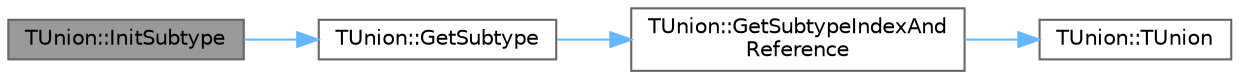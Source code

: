 digraph "TUnion::InitSubtype"
{
 // INTERACTIVE_SVG=YES
 // LATEX_PDF_SIZE
  bgcolor="transparent";
  edge [fontname=Helvetica,fontsize=10,labelfontname=Helvetica,labelfontsize=10];
  node [fontname=Helvetica,fontsize=10,shape=box,height=0.2,width=0.4];
  rankdir="LR";
  Node1 [id="Node000001",label="TUnion::InitSubtype",height=0.2,width=0.4,color="gray40", fillcolor="grey60", style="filled", fontcolor="black",tooltip="Sets the union's value to a default value of the given subtype."];
  Node1 -> Node2 [id="edge1_Node000001_Node000002",color="steelblue1",style="solid",tooltip=" "];
  Node2 [id="Node000002",label="TUnion::GetSubtype",height=0.2,width=0.4,color="grey40", fillcolor="white", style="filled",URL="$dc/d79/classTUnion.html#aaac85a87a7c4a7bd35ffce6f82db1bac",tooltip=" "];
  Node2 -> Node3 [id="edge2_Node000002_Node000003",color="steelblue1",style="solid",tooltip=" "];
  Node3 [id="Node000003",label="TUnion::GetSubtypeIndexAnd\lReference",height=0.2,width=0.4,color="grey40", fillcolor="white", style="filled",URL="$dc/d79/classTUnion.html#a959fc96d2884e3cd02ffa552057c61fa",tooltip="Determines the index and reference to the potential value for the given union subtype."];
  Node3 -> Node4 [id="edge3_Node000003_Node000004",color="steelblue1",style="solid",tooltip=" "];
  Node4 [id="Node000004",label="TUnion::TUnion",height=0.2,width=0.4,color="grey40", fillcolor="white", style="filled",URL="$dc/d79/classTUnion.html#a4381d01a2e3799a50e8fa04df3b215ac",tooltip="Default constructor."];
}
